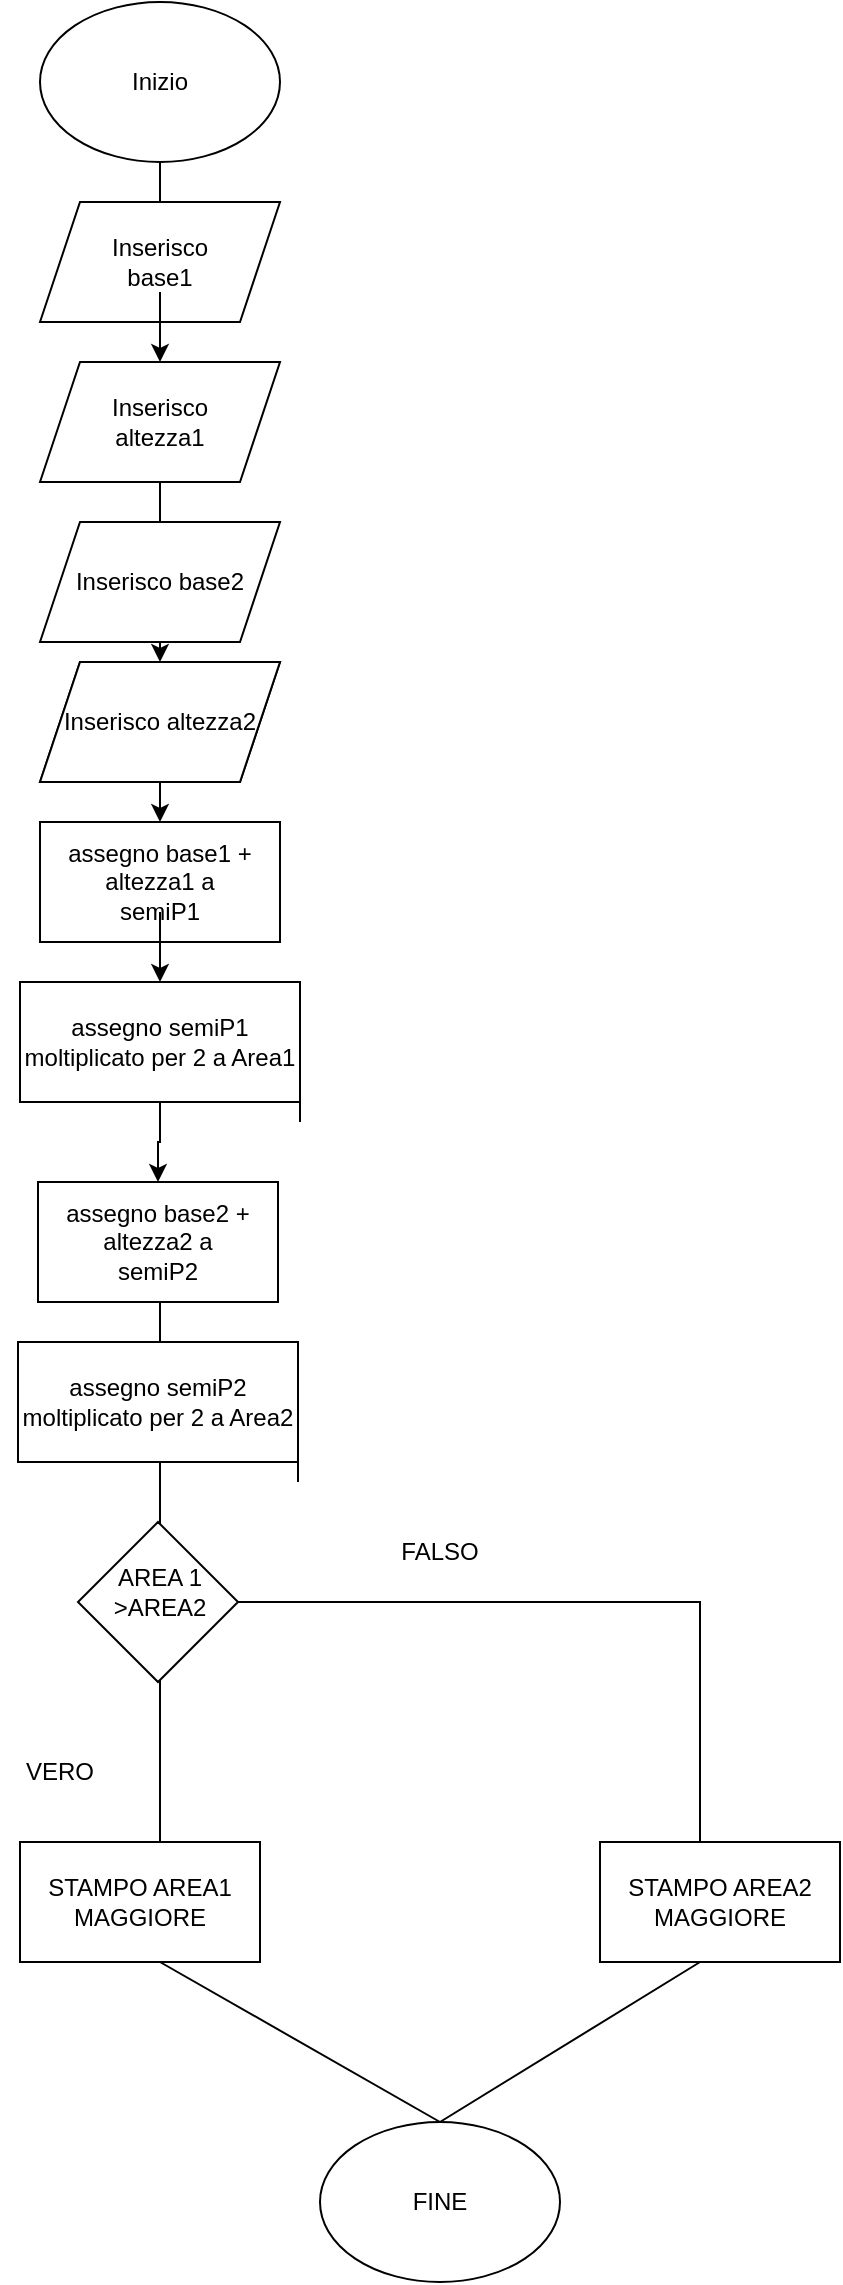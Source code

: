 <mxfile version="17.2.4" type="device"><diagram id="9KTY3jXYpItR_nXX-4_M" name="Page-1"><mxGraphModel dx="1422" dy="762" grid="1" gridSize="10" guides="1" tooltips="1" connect="1" arrows="1" fold="1" page="1" pageScale="1" pageWidth="827" pageHeight="1169" math="0" shadow="0"><root><mxCell id="0"/><mxCell id="1" parent="0"/><mxCell id="DB2BqOOU_uzuegg5-DUG-2" value="" style="ellipse;whiteSpace=wrap;html=1;" parent="1" vertex="1"><mxGeometry x="340" y="20" width="120" height="80" as="geometry"/></mxCell><mxCell id="4-RioTdECHcYr4FtYC7u-1" value="" style="endArrow=none;html=1;rounded=0;entryX=0.5;entryY=1;entryDx=0;entryDy=0;startArrow=none;" edge="1" parent="1" source="4-RioTdECHcYr4FtYC7u-9" target="DB2BqOOU_uzuegg5-DUG-2"><mxGeometry width="50" height="50" relative="1" as="geometry"><mxPoint x="400" y="180" as="sourcePoint"/><mxPoint x="450" y="130" as="targetPoint"/><Array as="points"/></mxGeometry></mxCell><mxCell id="4-RioTdECHcYr4FtYC7u-4" value="" style="endArrow=none;html=1;rounded=0;entryX=0.5;entryY=1;entryDx=0;entryDy=0;entryPerimeter=0;exitX=0.5;exitY=0;exitDx=0;exitDy=0;" edge="1" parent="1"><mxGeometry width="50" height="50" relative="1" as="geometry"><mxPoint x="400" y="300" as="sourcePoint"/><mxPoint x="400" y="240" as="targetPoint"/></mxGeometry></mxCell><mxCell id="4-RioTdECHcYr4FtYC7u-5" value="Inserisco Lato 2" style="text;html=1;strokeColor=none;fillColor=none;align=center;verticalAlign=middle;whiteSpace=wrap;rounded=0;" vertex="1" parent="1"><mxGeometry x="370" y="295" width="60" height="30" as="geometry"/></mxCell><mxCell id="4-RioTdECHcYr4FtYC7u-6" value="" style="shape=parallelogram;perimeter=parallelogramPerimeter;whiteSpace=wrap;html=1;fixedSize=1;" vertex="1" parent="1"><mxGeometry x="340" y="200" width="120" height="60" as="geometry"/></mxCell><mxCell id="4-RioTdECHcYr4FtYC7u-7" value="Inserisco altezza1" style="text;html=1;strokeColor=none;fillColor=none;align=center;verticalAlign=middle;whiteSpace=wrap;rounded=0;" vertex="1" parent="1"><mxGeometry x="370" y="215" width="60" height="30" as="geometry"/></mxCell><mxCell id="4-RioTdECHcYr4FtYC7u-45" style="edgeStyle=orthogonalEdgeStyle;rounded=0;orthogonalLoop=1;jettySize=auto;html=1;exitX=0.5;exitY=1;exitDx=0;exitDy=0;entryX=0.5;entryY=0;entryDx=0;entryDy=0;" edge="1" parent="1" source="4-RioTdECHcYr4FtYC7u-8" target="4-RioTdECHcYr4FtYC7u-6"><mxGeometry relative="1" as="geometry"/></mxCell><mxCell id="4-RioTdECHcYr4FtYC7u-8" value="" style="shape=parallelogram;perimeter=parallelogramPerimeter;whiteSpace=wrap;html=1;fixedSize=1;" vertex="1" parent="1"><mxGeometry x="340" y="120" width="120" height="60" as="geometry"/></mxCell><mxCell id="4-RioTdECHcYr4FtYC7u-13" value="" style="endArrow=none;html=1;rounded=0;" edge="1" parent="1"><mxGeometry width="50" height="50" relative="1" as="geometry"><mxPoint x="470" y="580" as="sourcePoint"/><mxPoint x="470" y="530" as="targetPoint"/></mxGeometry></mxCell><mxCell id="4-RioTdECHcYr4FtYC7u-14" value="" style="rounded=0;whiteSpace=wrap;html=1;" vertex="1" parent="1"><mxGeometry x="340" y="430" width="120" height="60" as="geometry"/></mxCell><mxCell id="4-RioTdECHcYr4FtYC7u-48" style="edgeStyle=orthogonalEdgeStyle;rounded=0;orthogonalLoop=1;jettySize=auto;html=1;entryX=0.5;entryY=0;entryDx=0;entryDy=0;" edge="1" parent="1" source="4-RioTdECHcYr4FtYC7u-15" target="4-RioTdECHcYr4FtYC7u-28"><mxGeometry relative="1" as="geometry"/></mxCell><mxCell id="4-RioTdECHcYr4FtYC7u-15" value="assegno base1 + altezza1 a semiP1" style="text;html=1;strokeColor=none;fillColor=none;align=center;verticalAlign=middle;whiteSpace=wrap;rounded=0;" vertex="1" parent="1"><mxGeometry x="350" y="445" width="100" height="30" as="geometry"/></mxCell><mxCell id="4-RioTdECHcYr4FtYC7u-16" value="" style="endArrow=none;html=1;rounded=0;" edge="1" parent="1"><mxGeometry width="50" height="50" relative="1" as="geometry"><mxPoint x="400" y="620" as="sourcePoint"/><mxPoint x="400" y="990" as="targetPoint"/></mxGeometry></mxCell><mxCell id="4-RioTdECHcYr4FtYC7u-17" value="FINE" style="ellipse;whiteSpace=wrap;html=1;" vertex="1" parent="1"><mxGeometry x="480" y="1080" width="120" height="80" as="geometry"/></mxCell><mxCell id="4-RioTdECHcYr4FtYC7u-19" value="Inizio" style="text;html=1;strokeColor=none;fillColor=none;align=center;verticalAlign=middle;whiteSpace=wrap;rounded=0;" vertex="1" parent="1"><mxGeometry x="370" y="45" width="60" height="30" as="geometry"/></mxCell><mxCell id="4-RioTdECHcYr4FtYC7u-9" value="Inserisco base1" style="text;html=1;strokeColor=none;fillColor=none;align=center;verticalAlign=middle;whiteSpace=wrap;rounded=0;" vertex="1" parent="1"><mxGeometry x="370" y="135" width="60" height="30" as="geometry"/></mxCell><mxCell id="4-RioTdECHcYr4FtYC7u-21" value="" style="endArrow=none;html=1;rounded=0;entryX=0.5;entryY=1;entryDx=0;entryDy=0;" edge="1" parent="1" target="4-RioTdECHcYr4FtYC7u-9"><mxGeometry width="50" height="50" relative="1" as="geometry"><mxPoint x="400" y="180" as="sourcePoint"/><mxPoint x="400" y="100" as="targetPoint"/><Array as="points"/></mxGeometry></mxCell><mxCell id="4-RioTdECHcYr4FtYC7u-22" value="" style="shape=parallelogram;perimeter=parallelogramPerimeter;whiteSpace=wrap;html=1;fixedSize=1;" vertex="1" parent="1"><mxGeometry x="340" y="350" width="120" height="60" as="geometry"/></mxCell><mxCell id="4-RioTdECHcYr4FtYC7u-46" style="edgeStyle=orthogonalEdgeStyle;rounded=0;orthogonalLoop=1;jettySize=auto;html=1;exitX=0.5;exitY=1;exitDx=0;exitDy=0;entryX=0.5;entryY=0;entryDx=0;entryDy=0;" edge="1" parent="1" source="4-RioTdECHcYr4FtYC7u-23" target="4-RioTdECHcYr4FtYC7u-26"><mxGeometry relative="1" as="geometry"/></mxCell><mxCell id="4-RioTdECHcYr4FtYC7u-23" value="Inserisco base2" style="shape=parallelogram;perimeter=parallelogramPerimeter;whiteSpace=wrap;html=1;fixedSize=1;" vertex="1" parent="1"><mxGeometry x="340" y="280" width="120" height="60" as="geometry"/></mxCell><mxCell id="4-RioTdECHcYr4FtYC7u-47" style="edgeStyle=orthogonalEdgeStyle;rounded=0;orthogonalLoop=1;jettySize=auto;html=1;exitX=0.5;exitY=1;exitDx=0;exitDy=0;entryX=0.5;entryY=0;entryDx=0;entryDy=0;" edge="1" parent="1" source="4-RioTdECHcYr4FtYC7u-26" target="4-RioTdECHcYr4FtYC7u-14"><mxGeometry relative="1" as="geometry"/></mxCell><mxCell id="4-RioTdECHcYr4FtYC7u-26" value="Inserisco altezza2" style="shape=parallelogram;perimeter=parallelogramPerimeter;whiteSpace=wrap;html=1;fixedSize=1;" vertex="1" parent="1"><mxGeometry x="340" y="350" width="120" height="60" as="geometry"/></mxCell><mxCell id="4-RioTdECHcYr4FtYC7u-49" style="edgeStyle=orthogonalEdgeStyle;rounded=0;orthogonalLoop=1;jettySize=auto;html=1;exitX=0.5;exitY=1;exitDx=0;exitDy=0;entryX=0.5;entryY=0;entryDx=0;entryDy=0;" edge="1" parent="1" source="4-RioTdECHcYr4FtYC7u-28" target="4-RioTdECHcYr4FtYC7u-31"><mxGeometry relative="1" as="geometry"/></mxCell><mxCell id="4-RioTdECHcYr4FtYC7u-28" value="" style="rounded=0;whiteSpace=wrap;html=1;" vertex="1" parent="1"><mxGeometry x="330" y="510" width="140" height="60" as="geometry"/></mxCell><mxCell id="4-RioTdECHcYr4FtYC7u-29" value="assegno semiP1 moltiplicato per 2 a Area1" style="text;html=1;strokeColor=none;fillColor=none;align=center;verticalAlign=middle;whiteSpace=wrap;rounded=0;" vertex="1" parent="1"><mxGeometry x="330" y="525" width="140" height="30" as="geometry"/></mxCell><mxCell id="4-RioTdECHcYr4FtYC7u-30" value="" style="endArrow=none;html=1;rounded=0;" edge="1" parent="1"><mxGeometry width="50" height="50" relative="1" as="geometry"><mxPoint x="469" y="760" as="sourcePoint"/><mxPoint x="469" y="710" as="targetPoint"/></mxGeometry></mxCell><mxCell id="4-RioTdECHcYr4FtYC7u-31" value="" style="rounded=0;whiteSpace=wrap;html=1;" vertex="1" parent="1"><mxGeometry x="339" y="610" width="120" height="60" as="geometry"/></mxCell><mxCell id="4-RioTdECHcYr4FtYC7u-32" value="assegno base2 + altezza2 a semiP2" style="text;html=1;strokeColor=none;fillColor=none;align=center;verticalAlign=middle;whiteSpace=wrap;rounded=0;" vertex="1" parent="1"><mxGeometry x="349" y="625" width="100" height="30" as="geometry"/></mxCell><mxCell id="4-RioTdECHcYr4FtYC7u-33" value="" style="rounded=0;whiteSpace=wrap;html=1;" vertex="1" parent="1"><mxGeometry x="329" y="690" width="140" height="60" as="geometry"/></mxCell><mxCell id="4-RioTdECHcYr4FtYC7u-34" value="assegno semiP2 moltiplicato per 2 a Area2" style="text;html=1;strokeColor=none;fillColor=none;align=center;verticalAlign=middle;whiteSpace=wrap;rounded=0;" vertex="1" parent="1"><mxGeometry x="329" y="705" width="140" height="30" as="geometry"/></mxCell><mxCell id="4-RioTdECHcYr4FtYC7u-35" value="" style="rhombus;whiteSpace=wrap;html=1;" vertex="1" parent="1"><mxGeometry x="359" y="780" width="80" height="80" as="geometry"/></mxCell><mxCell id="4-RioTdECHcYr4FtYC7u-36" value="AREA 1 &amp;gt;AREA2" style="text;html=1;strokeColor=none;fillColor=none;align=center;verticalAlign=middle;whiteSpace=wrap;rounded=0;" vertex="1" parent="1"><mxGeometry x="370" y="800" width="60" height="30" as="geometry"/></mxCell><mxCell id="4-RioTdECHcYr4FtYC7u-37" value="" style="endArrow=none;html=1;rounded=0;" edge="1" parent="1"><mxGeometry width="50" height="50" relative="1" as="geometry"><mxPoint x="439" y="820" as="sourcePoint"/><mxPoint x="670" y="950" as="targetPoint"/><Array as="points"><mxPoint x="670" y="820"/></Array></mxGeometry></mxCell><mxCell id="4-RioTdECHcYr4FtYC7u-38" value="VERO" style="text;html=1;strokeColor=none;fillColor=none;align=center;verticalAlign=middle;whiteSpace=wrap;rounded=0;" vertex="1" parent="1"><mxGeometry x="320" y="890" width="60" height="30" as="geometry"/></mxCell><mxCell id="4-RioTdECHcYr4FtYC7u-39" value="FALSO" style="text;html=1;strokeColor=none;fillColor=none;align=center;verticalAlign=middle;whiteSpace=wrap;rounded=0;" vertex="1" parent="1"><mxGeometry x="510" y="780" width="60" height="30" as="geometry"/></mxCell><mxCell id="4-RioTdECHcYr4FtYC7u-40" value="STAMPO AREA1 MAGGIORE" style="rounded=0;whiteSpace=wrap;html=1;" vertex="1" parent="1"><mxGeometry x="330" y="940" width="120" height="60" as="geometry"/></mxCell><mxCell id="4-RioTdECHcYr4FtYC7u-41" value="STAMPO AREA2 MAGGIORE" style="rounded=0;whiteSpace=wrap;html=1;" vertex="1" parent="1"><mxGeometry x="620" y="940" width="120" height="60" as="geometry"/></mxCell><mxCell id="4-RioTdECHcYr4FtYC7u-42" value="" style="endArrow=none;html=1;rounded=0;exitX=0.5;exitY=0;exitDx=0;exitDy=0;" edge="1" parent="1" source="4-RioTdECHcYr4FtYC7u-17"><mxGeometry width="50" height="50" relative="1" as="geometry"><mxPoint x="350" y="1050" as="sourcePoint"/><mxPoint x="400" y="1000" as="targetPoint"/></mxGeometry></mxCell><mxCell id="4-RioTdECHcYr4FtYC7u-43" value="" style="endArrow=none;html=1;rounded=0;entryX=0.417;entryY=1;entryDx=0;entryDy=0;entryPerimeter=0;" edge="1" parent="1" target="4-RioTdECHcYr4FtYC7u-41"><mxGeometry width="50" height="50" relative="1" as="geometry"><mxPoint x="540" y="1080" as="sourcePoint"/><mxPoint x="510" y="1000" as="targetPoint"/></mxGeometry></mxCell></root></mxGraphModel></diagram></mxfile>